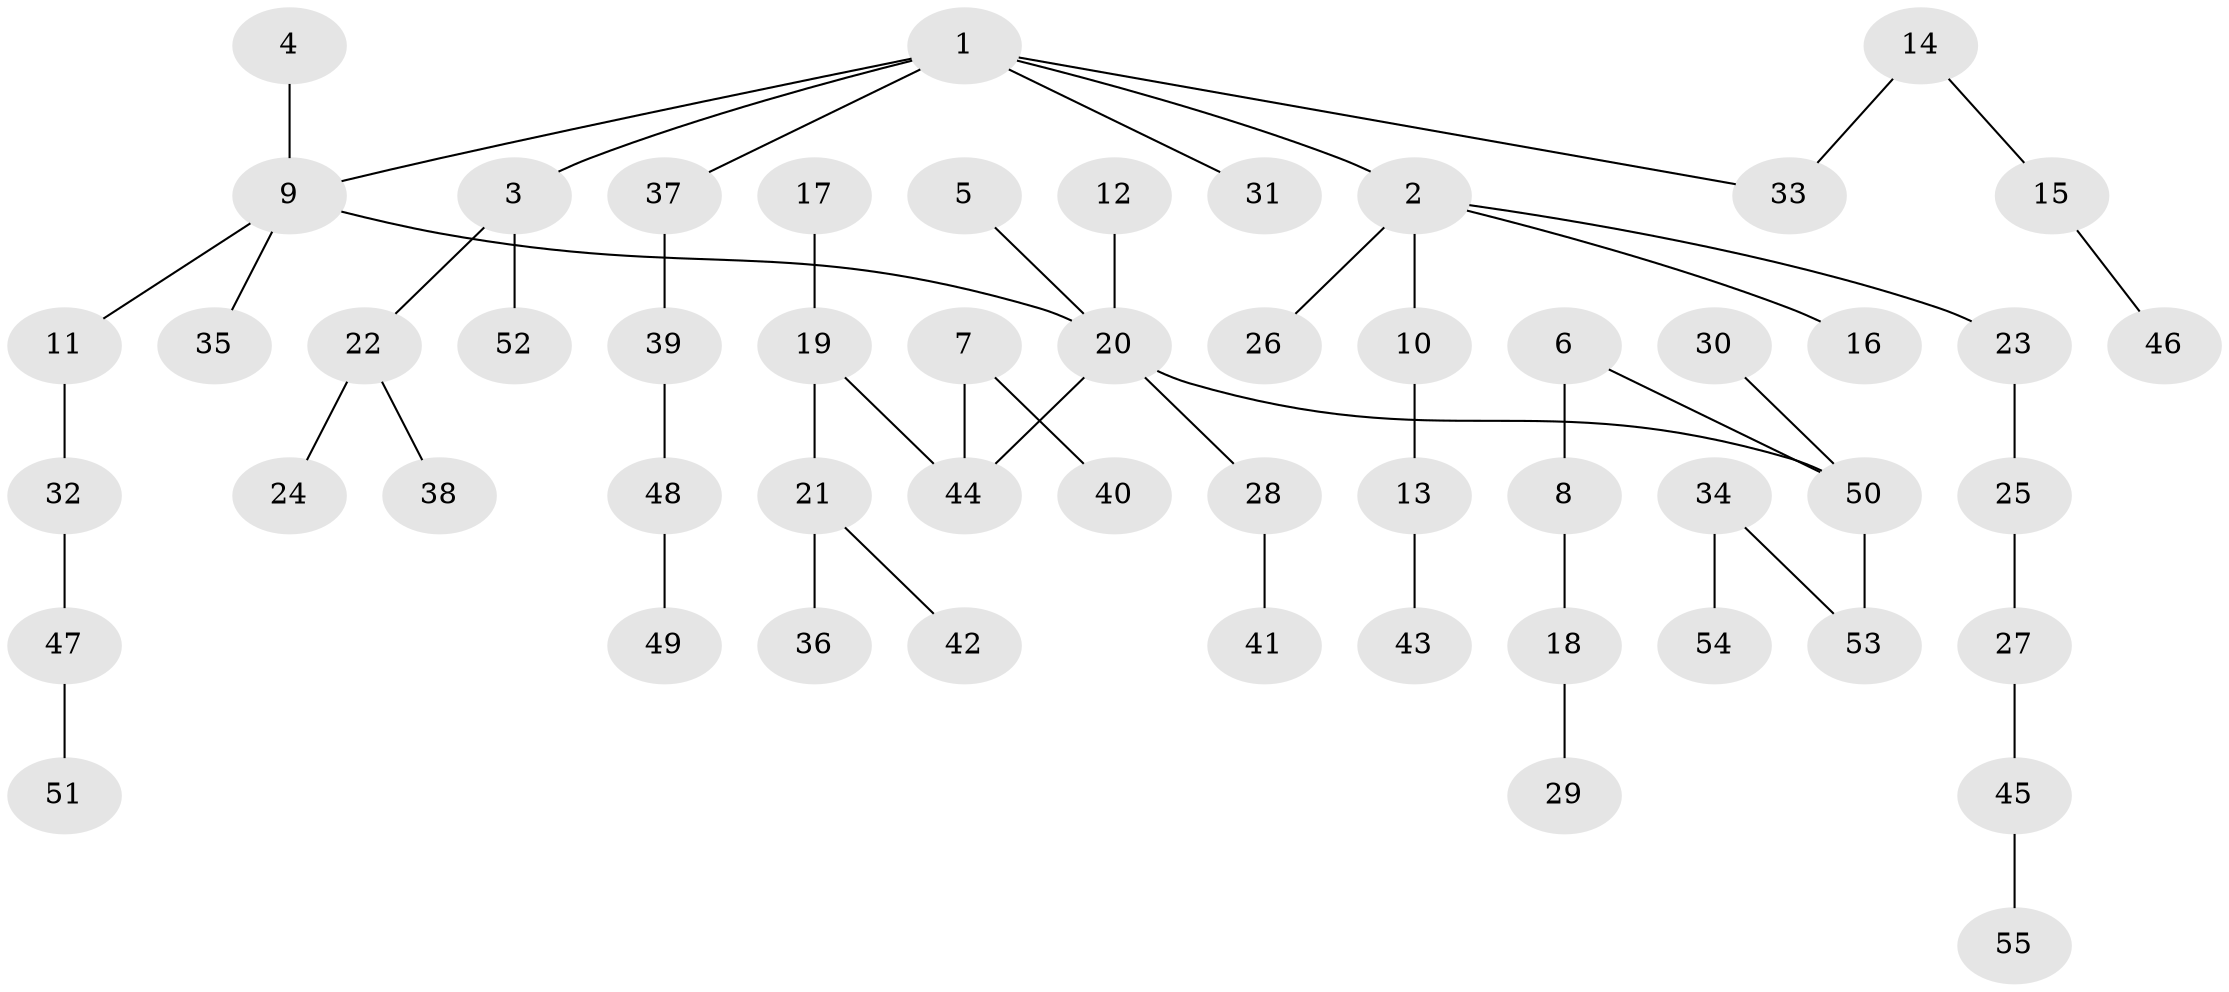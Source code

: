 // original degree distribution, {6: 0.02564102564102564, 7: 0.01282051282051282, 4: 0.038461538461538464, 5: 0.02564102564102564, 2: 0.3717948717948718, 3: 0.08974358974358974, 1: 0.4358974358974359}
// Generated by graph-tools (version 1.1) at 2025/37/03/04/25 23:37:20]
// undirected, 55 vertices, 54 edges
graph export_dot {
  node [color=gray90,style=filled];
  1;
  2;
  3;
  4;
  5;
  6;
  7;
  8;
  9;
  10;
  11;
  12;
  13;
  14;
  15;
  16;
  17;
  18;
  19;
  20;
  21;
  22;
  23;
  24;
  25;
  26;
  27;
  28;
  29;
  30;
  31;
  32;
  33;
  34;
  35;
  36;
  37;
  38;
  39;
  40;
  41;
  42;
  43;
  44;
  45;
  46;
  47;
  48;
  49;
  50;
  51;
  52;
  53;
  54;
  55;
  1 -- 2 [weight=1.0];
  1 -- 3 [weight=1.0];
  1 -- 9 [weight=1.0];
  1 -- 31 [weight=1.0];
  1 -- 33 [weight=1.0];
  1 -- 37 [weight=1.0];
  2 -- 10 [weight=1.0];
  2 -- 16 [weight=1.0];
  2 -- 23 [weight=1.0];
  2 -- 26 [weight=1.0];
  3 -- 22 [weight=1.0];
  3 -- 52 [weight=1.0];
  4 -- 9 [weight=1.0];
  5 -- 20 [weight=1.0];
  6 -- 8 [weight=1.0];
  6 -- 50 [weight=1.0];
  7 -- 40 [weight=1.0];
  7 -- 44 [weight=1.0];
  8 -- 18 [weight=1.0];
  9 -- 11 [weight=1.0];
  9 -- 20 [weight=1.0];
  9 -- 35 [weight=1.0];
  10 -- 13 [weight=1.0];
  11 -- 32 [weight=1.0];
  12 -- 20 [weight=1.0];
  13 -- 43 [weight=1.0];
  14 -- 15 [weight=1.0];
  14 -- 33 [weight=1.0];
  15 -- 46 [weight=1.0];
  17 -- 19 [weight=1.0];
  18 -- 29 [weight=1.0];
  19 -- 21 [weight=1.0];
  19 -- 44 [weight=1.0];
  20 -- 28 [weight=1.0];
  20 -- 44 [weight=1.0];
  20 -- 50 [weight=1.0];
  21 -- 36 [weight=1.0];
  21 -- 42 [weight=1.0];
  22 -- 24 [weight=1.0];
  22 -- 38 [weight=1.0];
  23 -- 25 [weight=1.0];
  25 -- 27 [weight=1.0];
  27 -- 45 [weight=1.0];
  28 -- 41 [weight=1.0];
  30 -- 50 [weight=1.0];
  32 -- 47 [weight=1.0];
  34 -- 53 [weight=1.0];
  34 -- 54 [weight=1.0];
  37 -- 39 [weight=1.0];
  39 -- 48 [weight=1.0];
  45 -- 55 [weight=1.0];
  47 -- 51 [weight=1.0];
  48 -- 49 [weight=1.0];
  50 -- 53 [weight=1.0];
}
